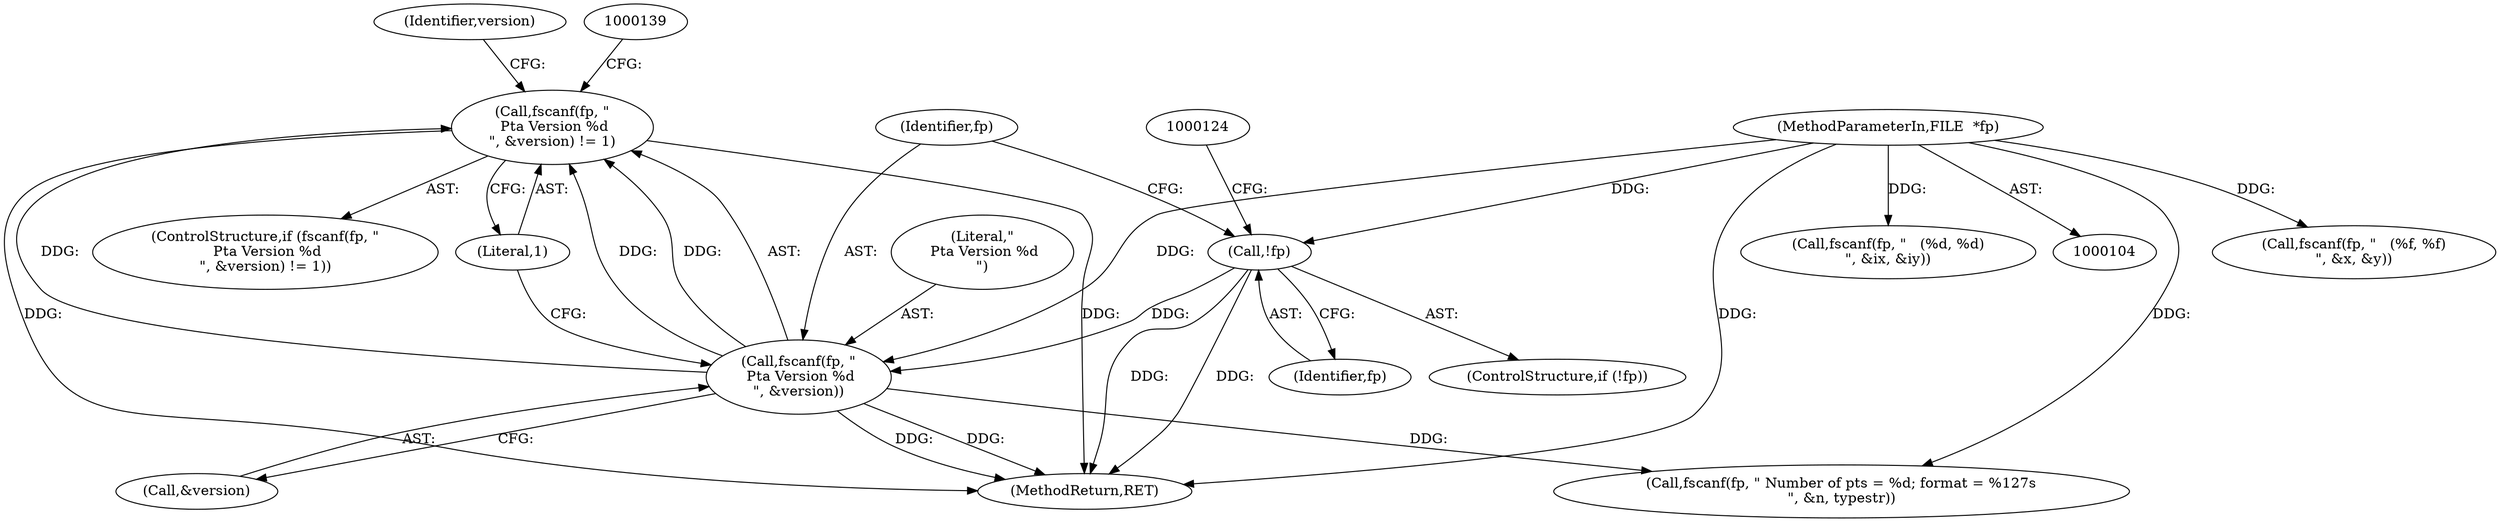 digraph "0_leptonica_ee301cb2029db8a6289c5295daa42bba7715e99a_5@API" {
"1000130" [label="(Call,fscanf(fp, \"\n Pta Version %d\n\", &version) != 1)"];
"1000131" [label="(Call,fscanf(fp, \"\n Pta Version %d\n\", &version))"];
"1000120" [label="(Call,!fp)"];
"1000105" [label="(MethodParameterIn,FILE  *fp)"];
"1000146" [label="(Identifier,version)"];
"1000129" [label="(ControlStructure,if (fscanf(fp, \"\n Pta Version %d\n\", &version) != 1))"];
"1000133" [label="(Literal,\"\n Pta Version %d\n\")"];
"1000134" [label="(Call,&version)"];
"1000266" [label="(MethodReturn,RET)"];
"1000131" [label="(Call,fscanf(fp, \"\n Pta Version %d\n\", &version))"];
"1000132" [label="(Identifier,fp)"];
"1000157" [label="(Call,fscanf(fp, \" Number of pts = %d; format = %127s\n\", &n, typestr))"];
"1000121" [label="(Identifier,fp)"];
"1000105" [label="(MethodParameterIn,FILE  *fp)"];
"1000120" [label="(Call,!fp)"];
"1000119" [label="(ControlStructure,if (!fp))"];
"1000136" [label="(Literal,1)"];
"1000214" [label="(Call,fscanf(fp, \"   (%f, %f)\n\", &x, &y))"];
"1000241" [label="(Call,fscanf(fp, \"   (%d, %d)\n\", &ix, &iy))"];
"1000130" [label="(Call,fscanf(fp, \"\n Pta Version %d\n\", &version) != 1)"];
"1000130" -> "1000129"  [label="AST: "];
"1000130" -> "1000136"  [label="CFG: "];
"1000131" -> "1000130"  [label="AST: "];
"1000136" -> "1000130"  [label="AST: "];
"1000139" -> "1000130"  [label="CFG: "];
"1000146" -> "1000130"  [label="CFG: "];
"1000130" -> "1000266"  [label="DDG: "];
"1000130" -> "1000266"  [label="DDG: "];
"1000131" -> "1000130"  [label="DDG: "];
"1000131" -> "1000130"  [label="DDG: "];
"1000131" -> "1000130"  [label="DDG: "];
"1000131" -> "1000134"  [label="CFG: "];
"1000132" -> "1000131"  [label="AST: "];
"1000133" -> "1000131"  [label="AST: "];
"1000134" -> "1000131"  [label="AST: "];
"1000136" -> "1000131"  [label="CFG: "];
"1000131" -> "1000266"  [label="DDG: "];
"1000131" -> "1000266"  [label="DDG: "];
"1000120" -> "1000131"  [label="DDG: "];
"1000105" -> "1000131"  [label="DDG: "];
"1000131" -> "1000157"  [label="DDG: "];
"1000120" -> "1000119"  [label="AST: "];
"1000120" -> "1000121"  [label="CFG: "];
"1000121" -> "1000120"  [label="AST: "];
"1000124" -> "1000120"  [label="CFG: "];
"1000132" -> "1000120"  [label="CFG: "];
"1000120" -> "1000266"  [label="DDG: "];
"1000120" -> "1000266"  [label="DDG: "];
"1000105" -> "1000120"  [label="DDG: "];
"1000105" -> "1000104"  [label="AST: "];
"1000105" -> "1000266"  [label="DDG: "];
"1000105" -> "1000157"  [label="DDG: "];
"1000105" -> "1000214"  [label="DDG: "];
"1000105" -> "1000241"  [label="DDG: "];
}
